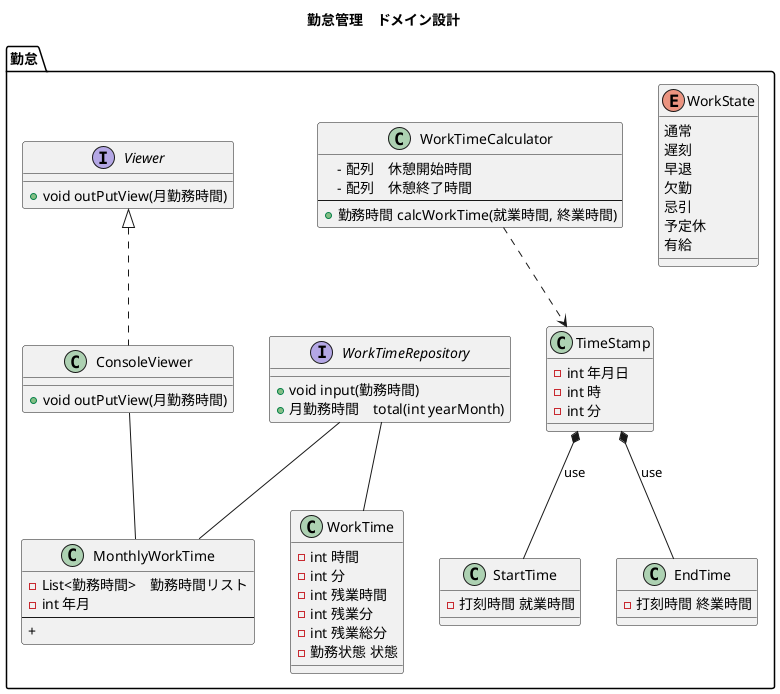 @startuml

title 勤怠管理　ドメイン設計


package 勤怠{

    enum 勤務状態 as "WorkState"{
     通常
     遅刻
     早退
     欠勤
     忌引
     予定休
     有給
    }

    class 打刻時間 as "TimeStamp"{
     - int 年月日
     - int 時
     – int 分
    }

    勤務時間算出者 ..> 打刻時間


    class 終業時間 as "EndTime"{
     - 打刻時間 終業時間
    }
    打刻時間 *-- "終業時間" : use

    class 就業時間 as "StartTime" {
     - 打刻時間 就業時間
    }
    打刻時間 *-- "就業時間" : use

    class 勤務時間 as "WorkTime"{
     - int 時間
     – int 分
     - int 残業時間
     - int 残業分
     - int 残業総分
     - 勤務状態 状態
    }

    class 勤務時間算出者 as "WorkTimeCalculator"{
    　- 配列　休憩開始時間
    　- 配列　休憩終了時間
    --
     + 勤務時間 calcWorkTime(就業時間, 終業時間)
    }


    class 月勤務時間 as "MonthlyWorkTime"{
     - List<勤務時間>　勤務時間リスト
     - int 年月
     --
     +
    }


    interface 勤務時間リポジトリ as "WorkTimeRepository"{
      + void input(勤務時間)
      + 月勤務時間　total(int yearMonth)
    }

    勤務時間リポジトリ -- 月勤務時間
    勤務時間リポジトリ -- 勤務時間

    class コンソール出力 as "ConsoleViewer"{
     + void outPutView(月勤務時間)
    }

    interface 出力インターフェイス as "Viewer"{
     + void outPutView(月勤務時間)
    }

    出力インターフェイス <|.. コンソール出力

    コンソール出力 -- 月勤務時間
}
@enduml

